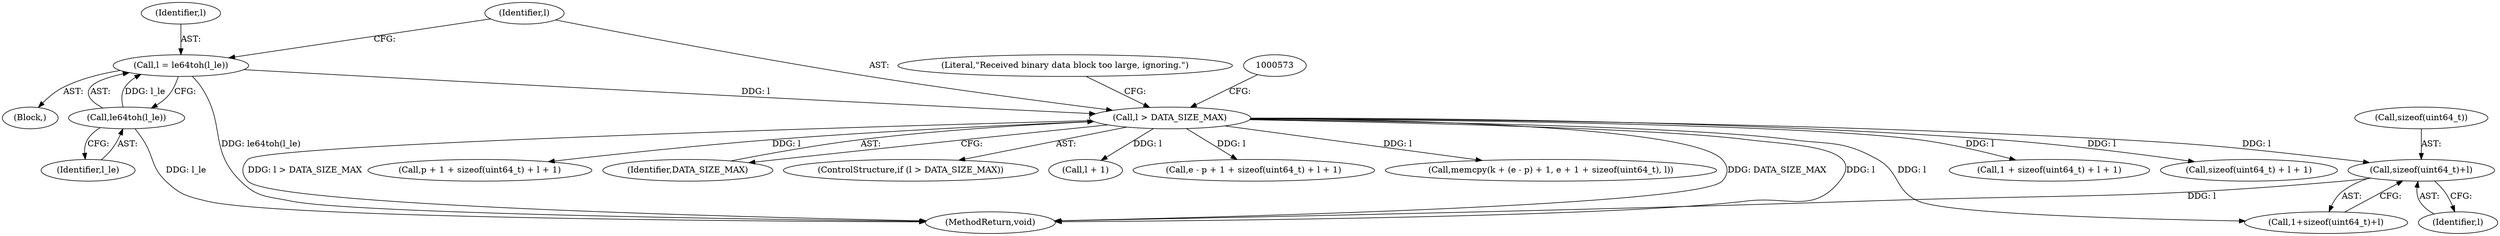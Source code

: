 digraph "0_systemd_505b6a61c22d5565e9308045c7b9bf79f7d0517e@API" {
"1000592" [label="(Call,sizeof(uint64_t)+l)"];
"1000562" [label="(Call,l > DATA_SIZE_MAX)"];
"1000557" [label="(Call,l = le64toh(l_le))"];
"1000559" [label="(Call,le64toh(l_le))"];
"1000592" [label="(Call,sizeof(uint64_t)+l)"];
"1000579" [label="(Call,1 + sizeof(uint64_t) + l + 1)"];
"1000581" [label="(Call,sizeof(uint64_t) + l + 1)"];
"1000558" [label="(Identifier,l)"];
"1000577" [label="(Call,p + 1 + sizeof(uint64_t) + l + 1)"];
"1000559" [label="(Call,le64toh(l_le))"];
"1000561" [label="(ControlStructure,if (l > DATA_SIZE_MAX))"];
"1000593" [label="(Call,sizeof(uint64_t))"];
"1000520" [label="(Block,)"];
"1000562" [label="(Call,l > DATA_SIZE_MAX)"];
"1000584" [label="(Call,l + 1)"];
"1000575" [label="(Call,e - p + 1 + sizeof(uint64_t) + l + 1)"];
"1000560" [label="(Identifier,l_le)"];
"1000563" [label="(Identifier,l)"];
"1000590" [label="(Call,1+sizeof(uint64_t)+l)"];
"1000595" [label="(Identifier,l)"];
"1000557" [label="(Call,l = le64toh(l_le))"];
"1000614" [label="(Call,memcpy(k + (e - p) + 1, e + 1 + sizeof(uint64_t), l))"];
"1000564" [label="(Identifier,DATA_SIZE_MAX)"];
"1000567" [label="(Literal,\"Received binary data block too large, ignoring.\")"];
"1000796" [label="(MethodReturn,void)"];
"1000592" -> "1000590"  [label="AST: "];
"1000592" -> "1000595"  [label="CFG: "];
"1000593" -> "1000592"  [label="AST: "];
"1000595" -> "1000592"  [label="AST: "];
"1000590" -> "1000592"  [label="CFG: "];
"1000592" -> "1000796"  [label="DDG: l"];
"1000562" -> "1000592"  [label="DDG: l"];
"1000562" -> "1000561"  [label="AST: "];
"1000562" -> "1000564"  [label="CFG: "];
"1000563" -> "1000562"  [label="AST: "];
"1000564" -> "1000562"  [label="AST: "];
"1000567" -> "1000562"  [label="CFG: "];
"1000573" -> "1000562"  [label="CFG: "];
"1000562" -> "1000796"  [label="DDG: l"];
"1000562" -> "1000796"  [label="DDG: l > DATA_SIZE_MAX"];
"1000562" -> "1000796"  [label="DDG: DATA_SIZE_MAX"];
"1000557" -> "1000562"  [label="DDG: l"];
"1000562" -> "1000575"  [label="DDG: l"];
"1000562" -> "1000577"  [label="DDG: l"];
"1000562" -> "1000579"  [label="DDG: l"];
"1000562" -> "1000581"  [label="DDG: l"];
"1000562" -> "1000584"  [label="DDG: l"];
"1000562" -> "1000590"  [label="DDG: l"];
"1000562" -> "1000614"  [label="DDG: l"];
"1000557" -> "1000520"  [label="AST: "];
"1000557" -> "1000559"  [label="CFG: "];
"1000558" -> "1000557"  [label="AST: "];
"1000559" -> "1000557"  [label="AST: "];
"1000563" -> "1000557"  [label="CFG: "];
"1000557" -> "1000796"  [label="DDG: le64toh(l_le)"];
"1000559" -> "1000557"  [label="DDG: l_le"];
"1000559" -> "1000560"  [label="CFG: "];
"1000560" -> "1000559"  [label="AST: "];
"1000559" -> "1000796"  [label="DDG: l_le"];
}
